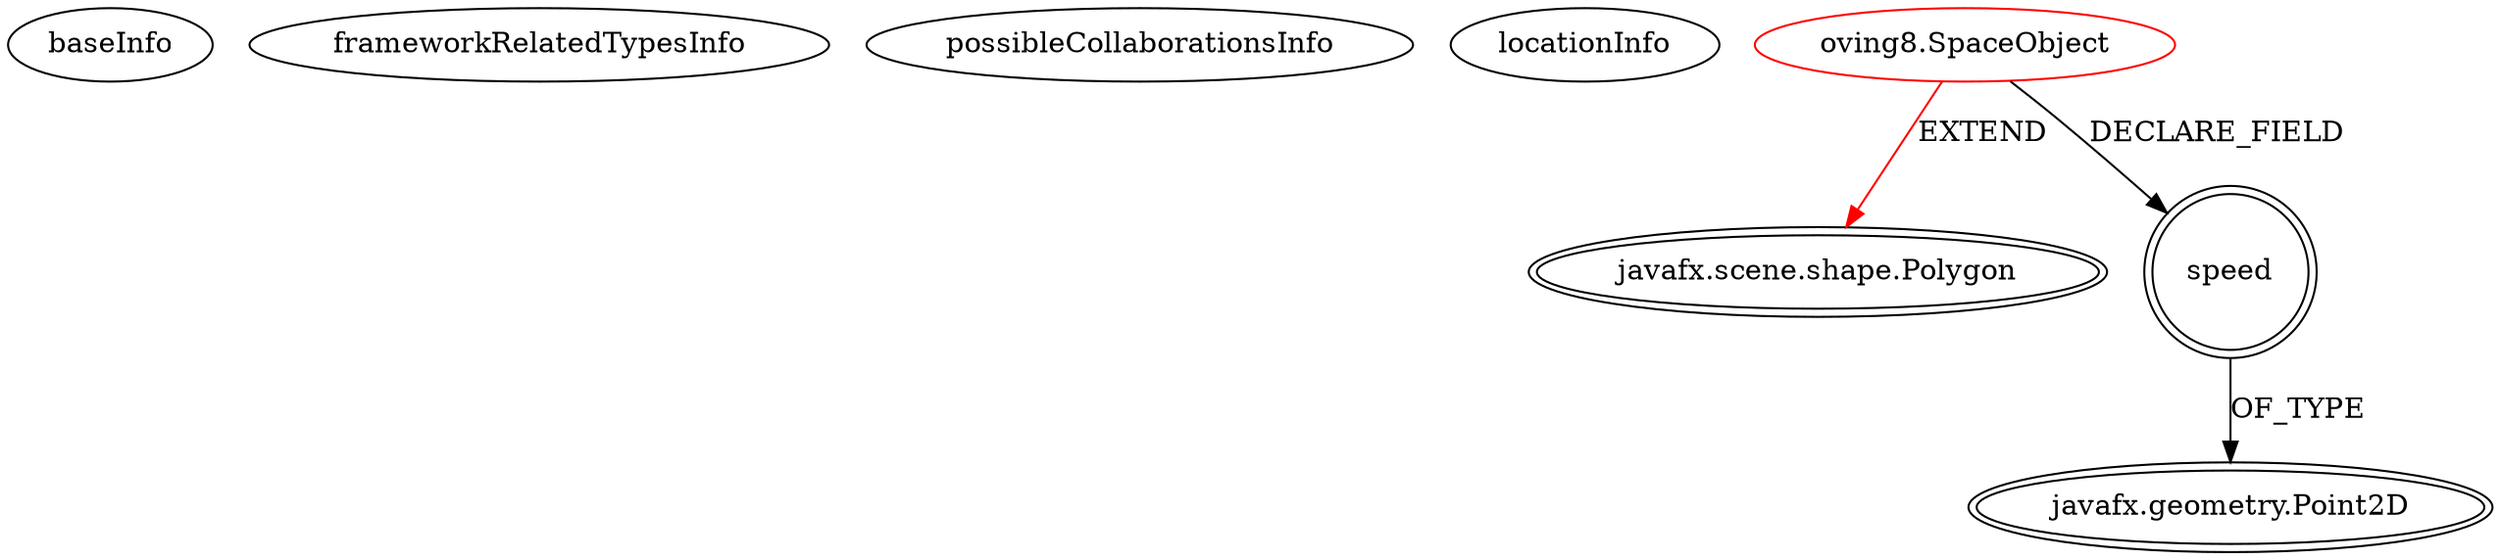 digraph {
baseInfo[graphId=1976,category="extension_graph",isAnonymous=false,possibleRelation=false]
frameworkRelatedTypesInfo[0="javafx.scene.shape.Polygon"]
possibleCollaborationsInfo[]
locationInfo[projectName="aydex-TDT4100",filePath="/aydex-TDT4100/TDT4100-master/src/oving8/SpaceObject.java",contextSignature="SpaceObject",graphId="1976"]
0[label="oving8.SpaceObject",vertexType="ROOT_CLIENT_CLASS_DECLARATION",isFrameworkType=false,color=red]
1[label="javafx.scene.shape.Polygon",vertexType="FRAMEWORK_CLASS_TYPE",isFrameworkType=true,peripheries=2]
2[label="speed",vertexType="FIELD_DECLARATION",isFrameworkType=true,peripheries=2,shape=circle]
3[label="javafx.geometry.Point2D",vertexType="FRAMEWORK_CLASS_TYPE",isFrameworkType=true,peripheries=2]
0->1[label="EXTEND",color=red]
0->2[label="DECLARE_FIELD"]
2->3[label="OF_TYPE"]
}
